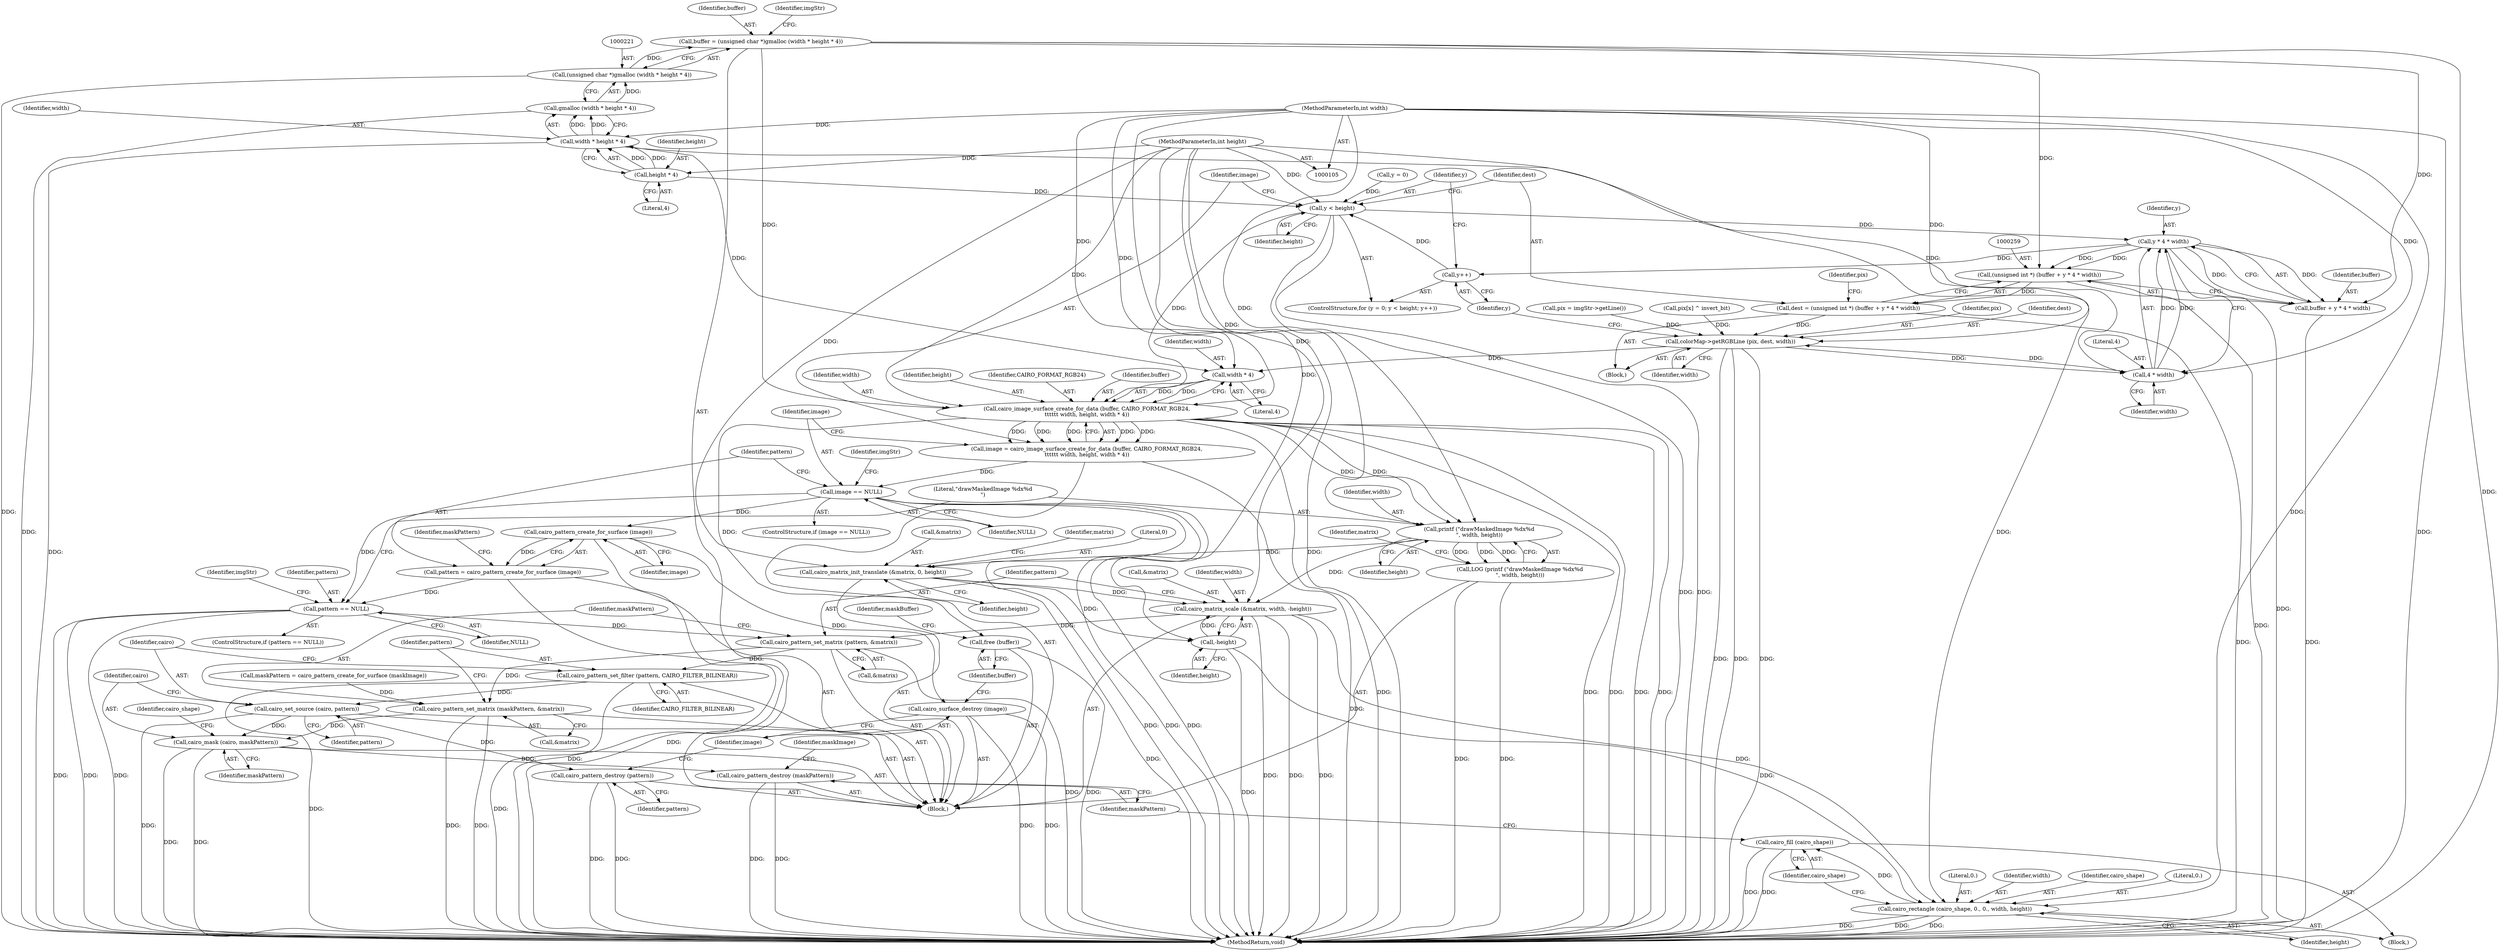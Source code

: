 digraph "1_poppler_7b2d314a61fd0e12f47c62996cb49ec0d1ba747a_2@integer" {
"1000218" [label="(Call,buffer = (unsigned char *)gmalloc (width * height * 4))"];
"1000220" [label="(Call,(unsigned char *)gmalloc (width * height * 4))"];
"1000222" [label="(Call,gmalloc (width * height * 4))"];
"1000223" [label="(Call,width * height * 4)"];
"1000109" [label="(MethodParameterIn,int width)"];
"1000225" [label="(Call,height * 4)"];
"1000110" [label="(MethodParameterIn,int height)"];
"1000258" [label="(Call,(unsigned int *) (buffer + y * 4 * width))"];
"1000256" [label="(Call,dest = (unsigned int *) (buffer + y * 4 * width))"];
"1000270" [label="(Call,colorMap->getRGBLine (pix, dest, width))"];
"1000264" [label="(Call,4 * width)"];
"1000262" [label="(Call,y * 4 * width)"];
"1000253" [label="(Call,y++)"];
"1000250" [label="(Call,y < height)"];
"1000276" [label="(Call,cairo_image_surface_create_for_data (buffer, CAIRO_FORMAT_RGB24,\n\t\t\t\t\t\t width, height, width * 4))"];
"1000274" [label="(Call,image = cairo_image_surface_create_for_data (buffer, CAIRO_FORMAT_RGB24,\n\t\t\t\t\t\t width, height, width * 4))"];
"1000285" [label="(Call,image == NULL)"];
"1000294" [label="(Call,cairo_pattern_create_for_surface (image))"];
"1000292" [label="(Call,pattern = cairo_pattern_create_for_surface (image))"];
"1000301" [label="(Call,pattern == NULL)"];
"1000324" [label="(Call,cairo_pattern_set_matrix (pattern, &matrix))"];
"1000328" [label="(Call,cairo_pattern_set_matrix (maskPattern, &matrix))"];
"1000338" [label="(Call,cairo_mask (cairo, maskPattern))"];
"1000352" [label="(Call,cairo_pattern_destroy (maskPattern))"];
"1000332" [label="(Call,cairo_pattern_set_filter (pattern, CAIRO_FILTER_BILINEAR))"];
"1000335" [label="(Call,cairo_set_source (cairo, pattern))"];
"1000356" [label="(Call,cairo_pattern_destroy (pattern))"];
"1000358" [label="(Call,cairo_surface_destroy (image))"];
"1000309" [label="(Call,printf (\"drawMaskedImage %dx%d\n\", width, height))"];
"1000308" [label="(Call,LOG (printf (\"drawMaskedImage %dx%d\n\", width, height)))"];
"1000313" [label="(Call,cairo_matrix_init_translate (&matrix, 0, height))"];
"1000318" [label="(Call,cairo_matrix_scale (&matrix, width, -height))"];
"1000344" [label="(Call,cairo_rectangle (cairo_shape, 0., 0., width, height))"];
"1000350" [label="(Call,cairo_fill (cairo_shape))"];
"1000322" [label="(Call,-height)"];
"1000360" [label="(Call,free (buffer))"];
"1000260" [label="(Call,buffer + y * 4 * width)"];
"1000281" [label="(Call,width * 4)"];
"1000292" [label="(Call,pattern = cairo_pattern_create_for_surface (image))"];
"1000326" [label="(Call,&matrix)"];
"1000349" [label="(Identifier,height)"];
"1000220" [label="(Call,(unsigned char *)gmalloc (width * height * 4))"];
"1000315" [label="(Identifier,matrix)"];
"1000258" [label="(Call,(unsigned int *) (buffer + y * 4 * width))"];
"1000311" [label="(Identifier,width)"];
"1000314" [label="(Call,&matrix)"];
"1000257" [label="(Identifier,dest)"];
"1000273" [label="(Identifier,width)"];
"1000270" [label="(Call,colorMap->getRGBLine (pix, dest, width))"];
"1000301" [label="(Call,pattern == NULL)"];
"1000277" [label="(Identifier,buffer)"];
"1000219" [label="(Identifier,buffer)"];
"1000271" [label="(Identifier,pix)"];
"1000290" [label="(Identifier,imgStr)"];
"1000346" [label="(Literal,0.)"];
"1000344" [label="(Call,cairo_rectangle (cairo_shape, 0., 0., width, height))"];
"1000265" [label="(Literal,4)"];
"1000275" [label="(Identifier,image)"];
"1000116" [label="(Block,)"];
"1000306" [label="(Identifier,imgStr)"];
"1000313" [label="(Call,cairo_matrix_init_translate (&matrix, 0, height))"];
"1000356" [label="(Call,cairo_pattern_destroy (pattern))"];
"1000328" [label="(Call,cairo_pattern_set_matrix (maskPattern, &matrix))"];
"1000352" [label="(Call,cairo_pattern_destroy (maskPattern))"];
"1000227" [label="(Literal,4)"];
"1000325" [label="(Identifier,pattern)"];
"1000287" [label="(Identifier,NULL)"];
"1000321" [label="(Identifier,width)"];
"1000319" [label="(Call,&matrix)"];
"1000247" [label="(Call,y = 0)"];
"1000334" [label="(Identifier,CAIRO_FILTER_BILINEAR)"];
"1000335" [label="(Call,cairo_set_source (cairo, pattern))"];
"1000252" [label="(Identifier,height)"];
"1000256" [label="(Call,dest = (unsigned int *) (buffer + y * 4 * width))"];
"1000297" [label="(Identifier,maskPattern)"];
"1000109" [label="(MethodParameterIn,int width)"];
"1000323" [label="(Identifier,height)"];
"1000251" [label="(Identifier,y)"];
"1000340" [label="(Identifier,maskPattern)"];
"1000309" [label="(Call,printf (\"drawMaskedImage %dx%d\n\", width, height))"];
"1000308" [label="(Call,LOG (printf (\"drawMaskedImage %dx%d\n\", width, height)))"];
"1000264" [label="(Call,4 * width)"];
"1000272" [label="(Identifier,dest)"];
"1000226" [label="(Identifier,height)"];
"1000263" [label="(Identifier,y)"];
"1000343" [label="(Block,)"];
"1000260" [label="(Call,buffer + y * 4 * width)"];
"1000361" [label="(Identifier,buffer)"];
"1000310" [label="(Literal,\"drawMaskedImage %dx%d\n\")"];
"1000351" [label="(Identifier,cairo_shape)"];
"1000318" [label="(Call,cairo_matrix_scale (&matrix, width, -height))"];
"1000296" [label="(Call,maskPattern = cairo_pattern_create_for_surface (maskImage))"];
"1000285" [label="(Call,image == NULL)"];
"1000279" [label="(Identifier,width)"];
"1000348" [label="(Identifier,width)"];
"1000250" [label="(Call,y < height)"];
"1000224" [label="(Identifier,width)"];
"1000330" [label="(Call,&matrix)"];
"1000345" [label="(Identifier,cairo_shape)"];
"1000281" [label="(Call,width * 4)"];
"1000294" [label="(Call,cairo_pattern_create_for_surface (image))"];
"1000360" [label="(Call,free (buffer))"];
"1000222" [label="(Call,gmalloc (width * height * 4))"];
"1000303" [label="(Identifier,NULL)"];
"1000110" [label="(MethodParameterIn,int height)"];
"1000359" [label="(Identifier,image)"];
"1000337" [label="(Identifier,pattern)"];
"1000320" [label="(Identifier,matrix)"];
"1000300" [label="(ControlStructure,if (pattern == NULL))"];
"1000282" [label="(Identifier,width)"];
"1000347" [label="(Literal,0.)"];
"1000329" [label="(Identifier,maskPattern)"];
"1000253" [label="(Call,y++)"];
"1000338" [label="(Call,cairo_mask (cairo, maskPattern))"];
"1000268" [label="(Identifier,pix)"];
"1000358" [label="(Call,cairo_surface_destroy (image))"];
"1000283" [label="(Literal,4)"];
"1000274" [label="(Call,image = cairo_image_surface_create_for_data (buffer, CAIRO_FORMAT_RGB24,\n\t\t\t\t\t\t width, height, width * 4))"];
"1000280" [label="(Identifier,height)"];
"1000276" [label="(Call,cairo_image_surface_create_for_data (buffer, CAIRO_FORMAT_RGB24,\n\t\t\t\t\t\t width, height, width * 4))"];
"1000317" [label="(Identifier,height)"];
"1000336" [label="(Identifier,cairo)"];
"1000262" [label="(Call,y * 4 * width)"];
"1000342" [label="(Identifier,cairo_shape)"];
"1000324" [label="(Call,cairo_pattern_set_matrix (pattern, &matrix))"];
"1000254" [label="(Identifier,y)"];
"1000278" [label="(Identifier,CAIRO_FORMAT_RGB24)"];
"1000355" [label="(Identifier,maskImage)"];
"1000316" [label="(Literal,0)"];
"1000267" [label="(Call,pix = imgStr->getLine())"];
"1000246" [label="(ControlStructure,for (y = 0; y < height; y++))"];
"1000223" [label="(Call,width * height * 4)"];
"1000332" [label="(Call,cairo_pattern_set_filter (pattern, CAIRO_FILTER_BILINEAR))"];
"1000284" [label="(ControlStructure,if (image == NULL))"];
"1000225" [label="(Call,height * 4)"];
"1000295" [label="(Identifier,image)"];
"1000286" [label="(Identifier,image)"];
"1000184" [label="(Call,pix[x] ^ invert_bit)"];
"1000353" [label="(Identifier,maskPattern)"];
"1000312" [label="(Identifier,height)"];
"1000229" [label="(Identifier,imgStr)"];
"1000266" [label="(Identifier,width)"];
"1000293" [label="(Identifier,pattern)"];
"1000255" [label="(Block,)"];
"1000322" [label="(Call,-height)"];
"1000350" [label="(Call,cairo_fill (cairo_shape))"];
"1000261" [label="(Identifier,buffer)"];
"1000357" [label="(Identifier,pattern)"];
"1000218" [label="(Call,buffer = (unsigned char *)gmalloc (width * height * 4))"];
"1000333" [label="(Identifier,pattern)"];
"1000339" [label="(Identifier,cairo)"];
"1000363" [label="(Identifier,maskBuffer)"];
"1000302" [label="(Identifier,pattern)"];
"1000366" [label="(MethodReturn,void)"];
"1000218" -> "1000116"  [label="AST: "];
"1000218" -> "1000220"  [label="CFG: "];
"1000219" -> "1000218"  [label="AST: "];
"1000220" -> "1000218"  [label="AST: "];
"1000229" -> "1000218"  [label="CFG: "];
"1000218" -> "1000366"  [label="DDG: "];
"1000220" -> "1000218"  [label="DDG: "];
"1000218" -> "1000258"  [label="DDG: "];
"1000218" -> "1000260"  [label="DDG: "];
"1000218" -> "1000276"  [label="DDG: "];
"1000220" -> "1000222"  [label="CFG: "];
"1000221" -> "1000220"  [label="AST: "];
"1000222" -> "1000220"  [label="AST: "];
"1000220" -> "1000366"  [label="DDG: "];
"1000222" -> "1000220"  [label="DDG: "];
"1000222" -> "1000223"  [label="CFG: "];
"1000223" -> "1000222"  [label="AST: "];
"1000222" -> "1000366"  [label="DDG: "];
"1000223" -> "1000222"  [label="DDG: "];
"1000223" -> "1000222"  [label="DDG: "];
"1000223" -> "1000225"  [label="CFG: "];
"1000224" -> "1000223"  [label="AST: "];
"1000225" -> "1000223"  [label="AST: "];
"1000223" -> "1000366"  [label="DDG: "];
"1000109" -> "1000223"  [label="DDG: "];
"1000225" -> "1000223"  [label="DDG: "];
"1000225" -> "1000223"  [label="DDG: "];
"1000223" -> "1000264"  [label="DDG: "];
"1000223" -> "1000281"  [label="DDG: "];
"1000109" -> "1000105"  [label="AST: "];
"1000109" -> "1000366"  [label="DDG: "];
"1000109" -> "1000264"  [label="DDG: "];
"1000109" -> "1000270"  [label="DDG: "];
"1000109" -> "1000276"  [label="DDG: "];
"1000109" -> "1000281"  [label="DDG: "];
"1000109" -> "1000309"  [label="DDG: "];
"1000109" -> "1000318"  [label="DDG: "];
"1000109" -> "1000344"  [label="DDG: "];
"1000225" -> "1000227"  [label="CFG: "];
"1000226" -> "1000225"  [label="AST: "];
"1000227" -> "1000225"  [label="AST: "];
"1000110" -> "1000225"  [label="DDG: "];
"1000225" -> "1000250"  [label="DDG: "];
"1000110" -> "1000105"  [label="AST: "];
"1000110" -> "1000366"  [label="DDG: "];
"1000110" -> "1000250"  [label="DDG: "];
"1000110" -> "1000276"  [label="DDG: "];
"1000110" -> "1000309"  [label="DDG: "];
"1000110" -> "1000313"  [label="DDG: "];
"1000110" -> "1000322"  [label="DDG: "];
"1000110" -> "1000344"  [label="DDG: "];
"1000258" -> "1000256"  [label="AST: "];
"1000258" -> "1000260"  [label="CFG: "];
"1000259" -> "1000258"  [label="AST: "];
"1000260" -> "1000258"  [label="AST: "];
"1000256" -> "1000258"  [label="CFG: "];
"1000258" -> "1000366"  [label="DDG: "];
"1000258" -> "1000256"  [label="DDG: "];
"1000262" -> "1000258"  [label="DDG: "];
"1000262" -> "1000258"  [label="DDG: "];
"1000256" -> "1000255"  [label="AST: "];
"1000257" -> "1000256"  [label="AST: "];
"1000268" -> "1000256"  [label="CFG: "];
"1000256" -> "1000366"  [label="DDG: "];
"1000256" -> "1000270"  [label="DDG: "];
"1000270" -> "1000255"  [label="AST: "];
"1000270" -> "1000273"  [label="CFG: "];
"1000271" -> "1000270"  [label="AST: "];
"1000272" -> "1000270"  [label="AST: "];
"1000273" -> "1000270"  [label="AST: "];
"1000254" -> "1000270"  [label="CFG: "];
"1000270" -> "1000366"  [label="DDG: "];
"1000270" -> "1000366"  [label="DDG: "];
"1000270" -> "1000366"  [label="DDG: "];
"1000270" -> "1000264"  [label="DDG: "];
"1000184" -> "1000270"  [label="DDG: "];
"1000267" -> "1000270"  [label="DDG: "];
"1000264" -> "1000270"  [label="DDG: "];
"1000270" -> "1000281"  [label="DDG: "];
"1000264" -> "1000262"  [label="AST: "];
"1000264" -> "1000266"  [label="CFG: "];
"1000265" -> "1000264"  [label="AST: "];
"1000266" -> "1000264"  [label="AST: "];
"1000262" -> "1000264"  [label="CFG: "];
"1000264" -> "1000262"  [label="DDG: "];
"1000264" -> "1000262"  [label="DDG: "];
"1000262" -> "1000260"  [label="AST: "];
"1000263" -> "1000262"  [label="AST: "];
"1000260" -> "1000262"  [label="CFG: "];
"1000262" -> "1000366"  [label="DDG: "];
"1000262" -> "1000253"  [label="DDG: "];
"1000262" -> "1000260"  [label="DDG: "];
"1000262" -> "1000260"  [label="DDG: "];
"1000250" -> "1000262"  [label="DDG: "];
"1000253" -> "1000246"  [label="AST: "];
"1000253" -> "1000254"  [label="CFG: "];
"1000254" -> "1000253"  [label="AST: "];
"1000251" -> "1000253"  [label="CFG: "];
"1000253" -> "1000250"  [label="DDG: "];
"1000250" -> "1000246"  [label="AST: "];
"1000250" -> "1000252"  [label="CFG: "];
"1000251" -> "1000250"  [label="AST: "];
"1000252" -> "1000250"  [label="AST: "];
"1000257" -> "1000250"  [label="CFG: "];
"1000275" -> "1000250"  [label="CFG: "];
"1000250" -> "1000366"  [label="DDG: "];
"1000250" -> "1000366"  [label="DDG: "];
"1000247" -> "1000250"  [label="DDG: "];
"1000250" -> "1000276"  [label="DDG: "];
"1000276" -> "1000274"  [label="AST: "];
"1000276" -> "1000281"  [label="CFG: "];
"1000277" -> "1000276"  [label="AST: "];
"1000278" -> "1000276"  [label="AST: "];
"1000279" -> "1000276"  [label="AST: "];
"1000280" -> "1000276"  [label="AST: "];
"1000281" -> "1000276"  [label="AST: "];
"1000274" -> "1000276"  [label="CFG: "];
"1000276" -> "1000366"  [label="DDG: "];
"1000276" -> "1000366"  [label="DDG: "];
"1000276" -> "1000366"  [label="DDG: "];
"1000276" -> "1000366"  [label="DDG: "];
"1000276" -> "1000366"  [label="DDG: "];
"1000276" -> "1000274"  [label="DDG: "];
"1000276" -> "1000274"  [label="DDG: "];
"1000276" -> "1000274"  [label="DDG: "];
"1000276" -> "1000274"  [label="DDG: "];
"1000276" -> "1000274"  [label="DDG: "];
"1000281" -> "1000276"  [label="DDG: "];
"1000281" -> "1000276"  [label="DDG: "];
"1000276" -> "1000309"  [label="DDG: "];
"1000276" -> "1000309"  [label="DDG: "];
"1000276" -> "1000360"  [label="DDG: "];
"1000274" -> "1000116"  [label="AST: "];
"1000275" -> "1000274"  [label="AST: "];
"1000286" -> "1000274"  [label="CFG: "];
"1000274" -> "1000366"  [label="DDG: "];
"1000274" -> "1000285"  [label="DDG: "];
"1000285" -> "1000284"  [label="AST: "];
"1000285" -> "1000287"  [label="CFG: "];
"1000286" -> "1000285"  [label="AST: "];
"1000287" -> "1000285"  [label="AST: "];
"1000290" -> "1000285"  [label="CFG: "];
"1000293" -> "1000285"  [label="CFG: "];
"1000285" -> "1000366"  [label="DDG: "];
"1000285" -> "1000366"  [label="DDG: "];
"1000285" -> "1000366"  [label="DDG: "];
"1000285" -> "1000294"  [label="DDG: "];
"1000285" -> "1000301"  [label="DDG: "];
"1000294" -> "1000292"  [label="AST: "];
"1000294" -> "1000295"  [label="CFG: "];
"1000295" -> "1000294"  [label="AST: "];
"1000292" -> "1000294"  [label="CFG: "];
"1000294" -> "1000366"  [label="DDG: "];
"1000294" -> "1000292"  [label="DDG: "];
"1000294" -> "1000358"  [label="DDG: "];
"1000292" -> "1000116"  [label="AST: "];
"1000293" -> "1000292"  [label="AST: "];
"1000297" -> "1000292"  [label="CFG: "];
"1000292" -> "1000366"  [label="DDG: "];
"1000292" -> "1000301"  [label="DDG: "];
"1000301" -> "1000300"  [label="AST: "];
"1000301" -> "1000303"  [label="CFG: "];
"1000302" -> "1000301"  [label="AST: "];
"1000303" -> "1000301"  [label="AST: "];
"1000306" -> "1000301"  [label="CFG: "];
"1000310" -> "1000301"  [label="CFG: "];
"1000301" -> "1000366"  [label="DDG: "];
"1000301" -> "1000366"  [label="DDG: "];
"1000301" -> "1000366"  [label="DDG: "];
"1000301" -> "1000324"  [label="DDG: "];
"1000324" -> "1000116"  [label="AST: "];
"1000324" -> "1000326"  [label="CFG: "];
"1000325" -> "1000324"  [label="AST: "];
"1000326" -> "1000324"  [label="AST: "];
"1000329" -> "1000324"  [label="CFG: "];
"1000324" -> "1000366"  [label="DDG: "];
"1000318" -> "1000324"  [label="DDG: "];
"1000324" -> "1000328"  [label="DDG: "];
"1000324" -> "1000332"  [label="DDG: "];
"1000328" -> "1000116"  [label="AST: "];
"1000328" -> "1000330"  [label="CFG: "];
"1000329" -> "1000328"  [label="AST: "];
"1000330" -> "1000328"  [label="AST: "];
"1000333" -> "1000328"  [label="CFG: "];
"1000328" -> "1000366"  [label="DDG: "];
"1000328" -> "1000366"  [label="DDG: "];
"1000296" -> "1000328"  [label="DDG: "];
"1000328" -> "1000338"  [label="DDG: "];
"1000338" -> "1000116"  [label="AST: "];
"1000338" -> "1000340"  [label="CFG: "];
"1000339" -> "1000338"  [label="AST: "];
"1000340" -> "1000338"  [label="AST: "];
"1000342" -> "1000338"  [label="CFG: "];
"1000338" -> "1000366"  [label="DDG: "];
"1000338" -> "1000366"  [label="DDG: "];
"1000335" -> "1000338"  [label="DDG: "];
"1000338" -> "1000352"  [label="DDG: "];
"1000352" -> "1000116"  [label="AST: "];
"1000352" -> "1000353"  [label="CFG: "];
"1000353" -> "1000352"  [label="AST: "];
"1000355" -> "1000352"  [label="CFG: "];
"1000352" -> "1000366"  [label="DDG: "];
"1000352" -> "1000366"  [label="DDG: "];
"1000332" -> "1000116"  [label="AST: "];
"1000332" -> "1000334"  [label="CFG: "];
"1000333" -> "1000332"  [label="AST: "];
"1000334" -> "1000332"  [label="AST: "];
"1000336" -> "1000332"  [label="CFG: "];
"1000332" -> "1000366"  [label="DDG: "];
"1000332" -> "1000366"  [label="DDG: "];
"1000332" -> "1000335"  [label="DDG: "];
"1000335" -> "1000116"  [label="AST: "];
"1000335" -> "1000337"  [label="CFG: "];
"1000336" -> "1000335"  [label="AST: "];
"1000337" -> "1000335"  [label="AST: "];
"1000339" -> "1000335"  [label="CFG: "];
"1000335" -> "1000366"  [label="DDG: "];
"1000335" -> "1000356"  [label="DDG: "];
"1000356" -> "1000116"  [label="AST: "];
"1000356" -> "1000357"  [label="CFG: "];
"1000357" -> "1000356"  [label="AST: "];
"1000359" -> "1000356"  [label="CFG: "];
"1000356" -> "1000366"  [label="DDG: "];
"1000356" -> "1000366"  [label="DDG: "];
"1000358" -> "1000116"  [label="AST: "];
"1000358" -> "1000359"  [label="CFG: "];
"1000359" -> "1000358"  [label="AST: "];
"1000361" -> "1000358"  [label="CFG: "];
"1000358" -> "1000366"  [label="DDG: "];
"1000358" -> "1000366"  [label="DDG: "];
"1000309" -> "1000308"  [label="AST: "];
"1000309" -> "1000312"  [label="CFG: "];
"1000310" -> "1000309"  [label="AST: "];
"1000311" -> "1000309"  [label="AST: "];
"1000312" -> "1000309"  [label="AST: "];
"1000308" -> "1000309"  [label="CFG: "];
"1000309" -> "1000308"  [label="DDG: "];
"1000309" -> "1000308"  [label="DDG: "];
"1000309" -> "1000308"  [label="DDG: "];
"1000309" -> "1000313"  [label="DDG: "];
"1000309" -> "1000318"  [label="DDG: "];
"1000308" -> "1000116"  [label="AST: "];
"1000315" -> "1000308"  [label="CFG: "];
"1000308" -> "1000366"  [label="DDG: "];
"1000308" -> "1000366"  [label="DDG: "];
"1000313" -> "1000116"  [label="AST: "];
"1000313" -> "1000317"  [label="CFG: "];
"1000314" -> "1000313"  [label="AST: "];
"1000316" -> "1000313"  [label="AST: "];
"1000317" -> "1000313"  [label="AST: "];
"1000320" -> "1000313"  [label="CFG: "];
"1000313" -> "1000366"  [label="DDG: "];
"1000313" -> "1000318"  [label="DDG: "];
"1000313" -> "1000322"  [label="DDG: "];
"1000318" -> "1000116"  [label="AST: "];
"1000318" -> "1000322"  [label="CFG: "];
"1000319" -> "1000318"  [label="AST: "];
"1000321" -> "1000318"  [label="AST: "];
"1000322" -> "1000318"  [label="AST: "];
"1000325" -> "1000318"  [label="CFG: "];
"1000318" -> "1000366"  [label="DDG: "];
"1000318" -> "1000366"  [label="DDG: "];
"1000318" -> "1000366"  [label="DDG: "];
"1000322" -> "1000318"  [label="DDG: "];
"1000318" -> "1000344"  [label="DDG: "];
"1000344" -> "1000343"  [label="AST: "];
"1000344" -> "1000349"  [label="CFG: "];
"1000345" -> "1000344"  [label="AST: "];
"1000346" -> "1000344"  [label="AST: "];
"1000347" -> "1000344"  [label="AST: "];
"1000348" -> "1000344"  [label="AST: "];
"1000349" -> "1000344"  [label="AST: "];
"1000351" -> "1000344"  [label="CFG: "];
"1000344" -> "1000366"  [label="DDG: "];
"1000344" -> "1000366"  [label="DDG: "];
"1000344" -> "1000366"  [label="DDG: "];
"1000322" -> "1000344"  [label="DDG: "];
"1000344" -> "1000350"  [label="DDG: "];
"1000350" -> "1000343"  [label="AST: "];
"1000350" -> "1000351"  [label="CFG: "];
"1000351" -> "1000350"  [label="AST: "];
"1000353" -> "1000350"  [label="CFG: "];
"1000350" -> "1000366"  [label="DDG: "];
"1000350" -> "1000366"  [label="DDG: "];
"1000322" -> "1000323"  [label="CFG: "];
"1000323" -> "1000322"  [label="AST: "];
"1000322" -> "1000366"  [label="DDG: "];
"1000360" -> "1000116"  [label="AST: "];
"1000360" -> "1000361"  [label="CFG: "];
"1000361" -> "1000360"  [label="AST: "];
"1000363" -> "1000360"  [label="CFG: "];
"1000360" -> "1000366"  [label="DDG: "];
"1000261" -> "1000260"  [label="AST: "];
"1000260" -> "1000366"  [label="DDG: "];
"1000281" -> "1000283"  [label="CFG: "];
"1000282" -> "1000281"  [label="AST: "];
"1000283" -> "1000281"  [label="AST: "];
}
